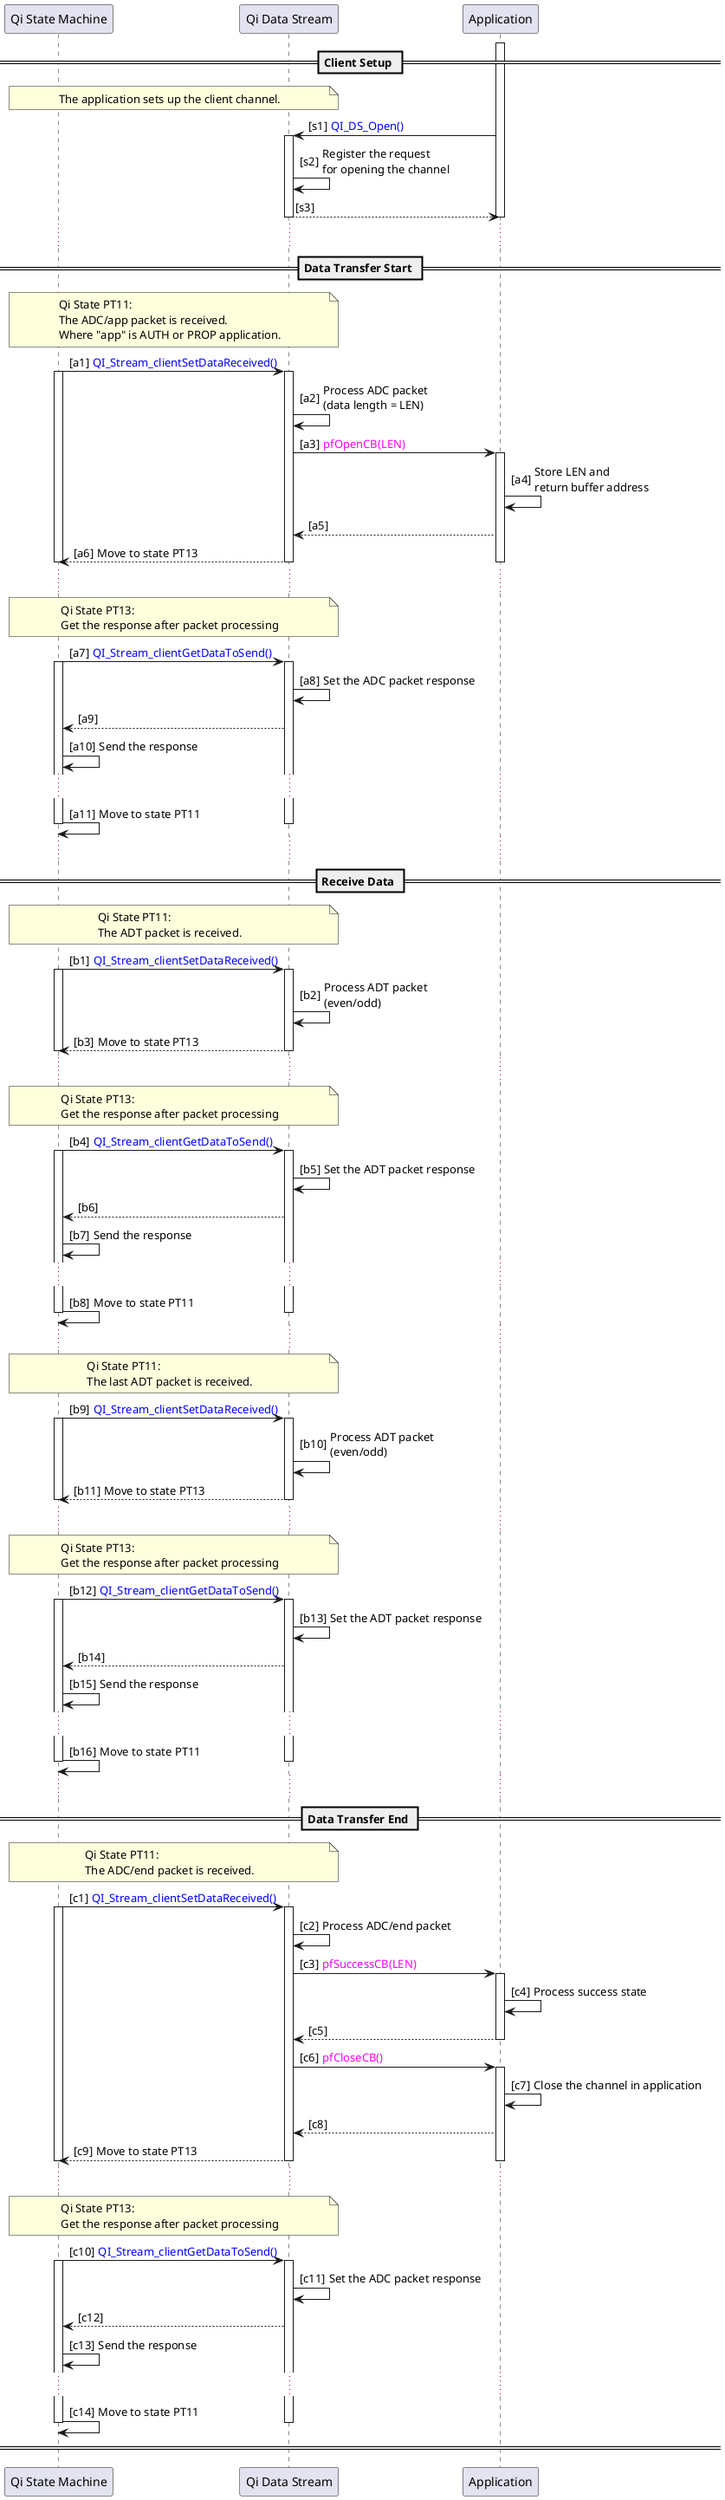 @startuml
participant "Qi State Machine" as SM
participant "Qi Data Stream" as DS
participant "Application" as APP

== Client Setup ==
autonumber "[s0]"
note over SM, DS
The application sets up the client channel.
endnote
activate APP
APP -> DS : <font color=blue>QI_DS_Open()
activate DS
DS -> DS : Register the request \nfor opening the channel
DS --> APP
deactivate DS
deactivate APP

...
== Data Transfer Start ==
autonumber "[a0]"
note over SM, DS
Qi State PT11:
The ADC/app packet is received.
Where "app" is AUTH or PROP application.
endnote
SM -> DS : <font color=blue>QI_Stream_clientSetDataReceived()
activate SM
activate DS
DS -> DS : Process ADC packet \n(data length = LEN)
DS -> APP : <font color=magenta>pfOpenCB(LEN)
activate APP
APP -> APP : Store LEN and \nreturn buffer address
APP --> DS
DS --> SM : Move to state PT13
deactivate APP
deactivate DS
deactivate SM
...
note over SM, DS
Qi State PT13:
Get the response after packet processing
endnote
SM -> DS : <font color=blue>QI_Stream_clientGetDataToSend()
activate SM
activate DS
DS -> DS : Set the ADC packet response
DS --> SM
SM -> SM : Send the response
...
SM -> SM : Move to state PT11
deactivate DS
deactivate SM

...
== Receive Data ==
autonumber "[b0]"
note over SM, DS
Qi State PT11:
The ADT packet is received.
endnote
SM -> DS : <font color=blue>QI_Stream_clientSetDataReceived()
activate SM
activate DS
DS -> DS : Process ADT packet \n(even/odd)
DS --> SM : Move to state PT13
deactivate DS
deactivate SM
...
note over SM, DS
Qi State PT13:
Get the response after packet processing
endnote
SM -> DS : <font color=blue>QI_Stream_clientGetDataToSend()
activate SM
activate DS
DS -> DS : Set the ADT packet response
DS --> SM
SM -> SM : Send the response
...
SM -> SM : Move to state PT11
deactivate DS
deactivate SM

...
note over SM, DS
Qi State PT11:
The last ADT packet is received.
endnote
SM -> DS : <font color=blue>QI_Stream_clientSetDataReceived()
activate SM
activate DS
DS -> DS : Process ADT packet \n(even/odd)
DS --> SM : Move to state PT13
deactivate DS
deactivate SM
...
note over SM, DS
Qi State PT13:
Get the response after packet processing
endnote
SM -> DS : <font color=blue>QI_Stream_clientGetDataToSend()
activate SM
activate DS
DS -> DS : Set the ADT packet response
DS --> SM
SM -> SM : Send the response
...
SM -> SM : Move to state PT11
deactivate DS
deactivate SM

...
== Data Transfer End ==
autonumber "[c0]"
note over SM, DS
Qi State PT11:
The ADC/end packet is received.
endnote
SM -> DS : <font color=blue>QI_Stream_clientSetDataReceived()
activate SM
activate DS
DS -> DS : Process ADC/end packet
DS -> APP : <font color=magenta>pfSuccessCB(LEN)
activate APP
APP -> APP : Process success state
APP --> DS
deactivate APP
DS -> APP : <font color=magenta>pfCloseCB()
activate APP
APP -> APP : Close the channel in application
APP --> DS
DS --> SM : Move to state PT13
deactivate APP
deactivate DS
deactivate SM
...
note over SM, DS
Qi State PT13:
Get the response after packet processing
endnote
SM -> DS : <font color=blue>QI_Stream_clientGetDataToSend()
activate SM
activate DS
DS -> DS : Set the ADC packet response
DS --> SM
SM -> SM : Send the response
...
SM -> SM : Move to state PT11
deactivate DS
deactivate SM
====

@enduml